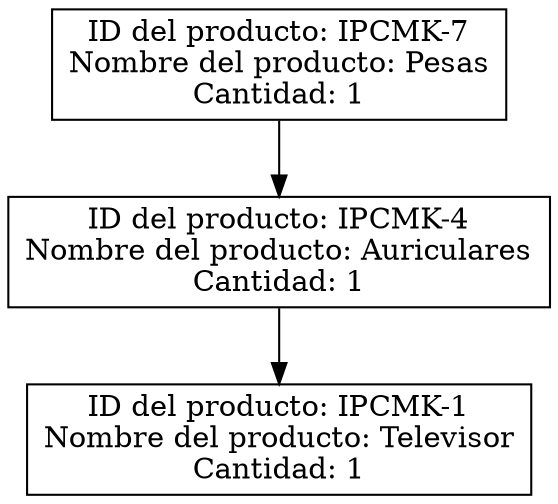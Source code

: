 digraph G {
    rankdir=TB;
    node [shape = record, height = .1];
Nodo0 [label="ID del producto: IPCMK-7\nNombre del producto: Pesas\nCantidad: 1"];
Nodo1 [label="ID del producto: IPCMK-4\nNombre del producto: Auriculares\nCantidad: 1"];
Nodo0 -> Nodo1;
Nodo2 [label="ID del producto: IPCMK-1\nNombre del producto: Televisor\nCantidad: 1"];
Nodo1 -> Nodo2;
}